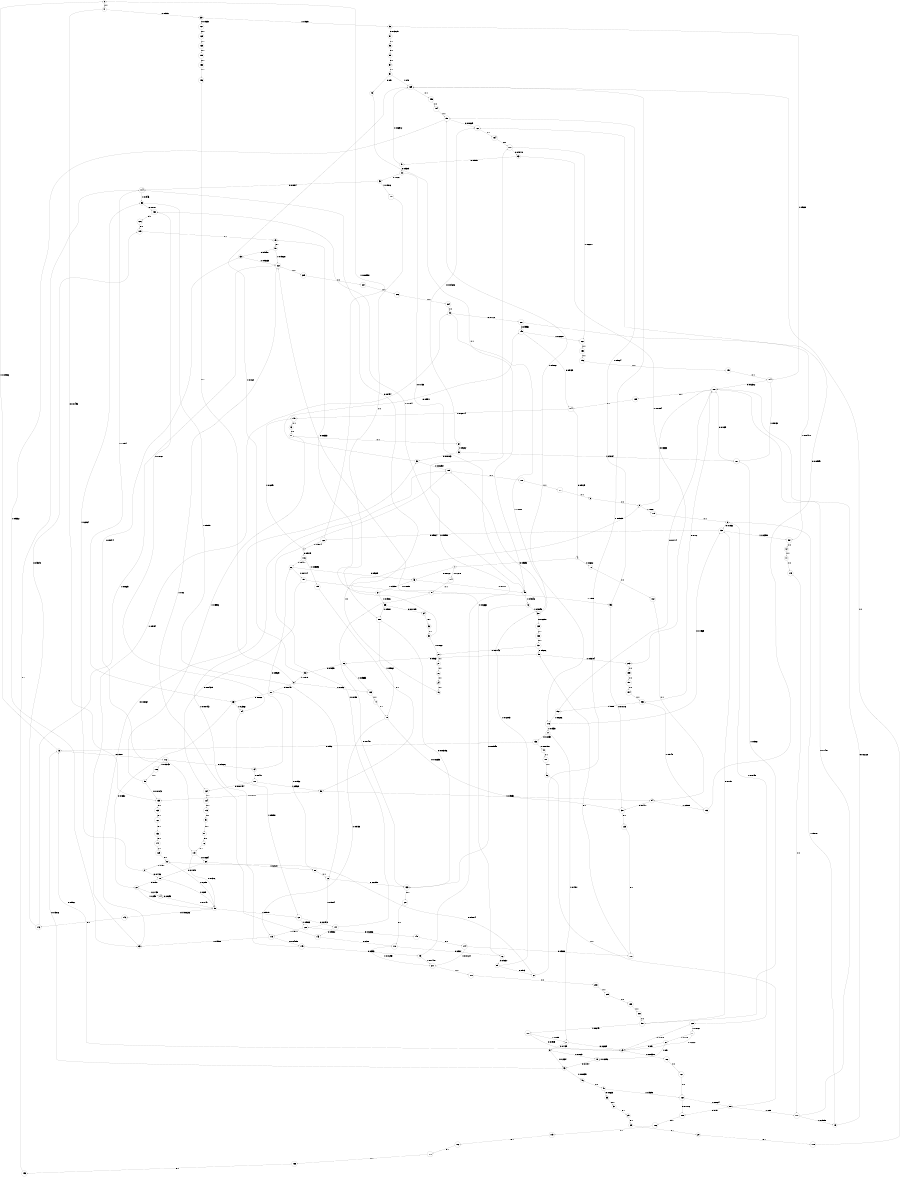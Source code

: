 digraph "ch3_random_source_L14" {
size = "6,8.5";
ratio = "fill";
node [shape = circle];
node [fontsize = 24];
edge [fontsize = 24];
0 -> 41 [label = "1: 1        "];
1 -> 116 [label = "0: 0.9715   "];
1 -> 140 [label = "1: 0.0285   "];
2 -> 10 [label = "0: 0.7736   "];
2 -> 58 [label = "1: 0.2264   "];
3 -> 5 [label = "1: 1        "];
4 -> 7 [label = "0: 0.9398   "];
4 -> 78 [label = "1: 0.0602   "];
5 -> 187 [label = "0: 0.3333   "];
5 -> 179 [label = "1: 0.6667   "];
6 -> 130 [label = "0: 0.1852   "];
6 -> 128 [label = "1: 0.8148   "];
7 -> 43 [label = "0: 0.8722   "];
7 -> 104 [label = "1: 0.1278   "];
8 -> 87 [label = "0: 0.8148   "];
8 -> 103 [label = "1: 0.1852   "];
9 -> 53 [label = "0: 0.2327   "];
9 -> 18 [label = "1: 0.7673   "];
10 -> 22 [label = "0: 0.791    "];
10 -> 79 [label = "1: 0.209    "];
11 -> 175 [label = "1: 1        "];
12 -> 11 [label = "1: 1        "];
13 -> 112 [label = "0: 0.9801   "];
13 -> 0 [label = "1: 0.01986  "];
14 -> 14 [label = "0: 0.8253   "];
14 -> 79 [label = "1: 0.1747   "];
15 -> 201 [label = "0: 0.1112   "];
15 -> 176 [label = "1: 0.8888   "];
16 -> 5 [label = "1: 1        "];
17 -> 136 [label = "0: 0.2099   "];
17 -> 21 [label = "1: 0.7901   "];
18 -> 53 [label = "0: 0.1704   "];
18 -> 18 [label = "1: 0.8296   "];
19 -> 93 [label = "0: 0.8267   "];
19 -> 45 [label = "1: 0.1733   "];
20 -> 118 [label = "0: 1        "];
21 -> 23 [label = "0: 0.2265   "];
21 -> 9 [label = "1: 0.7735   "];
22 -> 14 [label = "0: 0.765    "];
22 -> 79 [label = "1: 0.235    "];
23 -> 13 [label = "0: 0.9967   "];
23 -> 182 [label = "1: 0.003317  "];
24 -> 16 [label = "1: 1        "];
25 -> 20 [label = "0: 1        "];
26 -> 24 [label = "1: 1        "];
27 -> 26 [label = "1: 1        "];
28 -> 27 [label = "1: 1        "];
29 -> 25 [label = "0: 1        "];
30 -> 89 [label = "0: 0.8333   "];
30 -> 28 [label = "1: 0.1667   "];
31 -> 29 [label = "0: 1        "];
32 -> 30 [label = "0: 1        "];
33 -> 31 [label = "0: 1        "];
34 -> 32 [label = "0: 1        "];
35 -> 34 [label = "0: 0.01189  "];
35 -> 100 [label = "1: 0.9881   "];
36 -> 57 [label = "0: 0.03125  "];
36 -> 184 [label = "1: 0.9688   "];
37 -> 114 [label = "0: 0.8494   "];
37 -> 35 [label = "1: 0.1506   "];
38 -> 139 [label = "0: 0.02977  "];
38 -> 151 [label = "1: 0.9702   "];
39 -> 167 [label = "0: 0.0303   "];
39 -> 36 [label = "1: 0.9697   "];
40 -> 33 [label = "0: 0.0625   "];
40 -> 160 [label = "1: 0.9375   "];
41 -> 135 [label = "0: 0.01493  "];
41 -> 39 [label = "1: 0.9851   "];
42 -> 133 [label = "0: 0.01549  "];
42 -> 38 [label = "1: 0.9845   "];
43 -> 37 [label = "0: 0.8889   "];
43 -> 45 [label = "1: 0.1111   "];
44 -> 101 [label = "1: 1        "];
45 -> 132 [label = "0: 0.0154   "];
45 -> 42 [label = "1: 0.9846   "];
46 -> 40 [label = "1: 1        "];
47 -> 19 [label = "0: 0.9309   "];
47 -> 169 [label = "1: 0.06912  "];
48 -> 45 [label = "1: 1        "];
49 -> 111 [label = "0: 0.9858   "];
49 -> 211 [label = "1: 0.01418  "];
50 -> 8 [label = "0: 0.8979   "];
50 -> 169 [label = "1: 0.1021   "];
51 -> 48 [label = "0: 0.5      "];
51 -> 169 [label = "1: 0.5      "];
52 -> 145 [label = "0: 0.9971   "];
52 -> 189 [label = "1: 0.002907  "];
53 -> 13 [label = "0: 0.9916   "];
53 -> 46 [label = "1: 0.008351  "];
54 -> 51 [label = "0: 1        "];
55 -> 54 [label = "0: 1        "];
56 -> 55 [label = "0: 1        "];
57 -> 56 [label = "0: 1        "];
58 -> 132 [label = "0: 0.0101   "];
58 -> 72 [label = "1: 0.9899   "];
59 -> 83 [label = "0: 0.9487   "];
59 -> 212 [label = "1: 0.05128  "];
60 -> 10 [label = "0: 0.7879   "];
60 -> 80 [label = "1: 0.2121   "];
61 -> 168 [label = "0: 0.07326  "];
61 -> 92 [label = "1: 0.9267   "];
62 -> 85 [label = "0: 0.9737   "];
62 -> 212 [label = "1: 0.02632  "];
63 -> 47 [label = "0: 0.9891   "];
63 -> 203 [label = "1: 0.01094  "];
64 -> 66 [label = "0: 0.9529   "];
64 -> 171 [label = "1: 0.0471   "];
65 -> 52 [label = "0: 0.08064  "];
65 -> 15 [label = "1: 0.9194   "];
66 -> 43 [label = "0: 0.9289   "];
66 -> 150 [label = "1: 0.07114  "];
67 -> 2 [label = "0: 0.791    "];
67 -> 79 [label = "1: 0.209    "];
68 -> 23 [label = "0: 0.5      "];
68 -> 18 [label = "1: 0.5      "];
69 -> 22 [label = "0: 0.7632   "];
69 -> 84 [label = "1: 0.2368   "];
70 -> 131 [label = "0: 0.02653  "];
70 -> 115 [label = "1: 0.9735   "];
71 -> 61 [label = "1: 1        "];
72 -> 133 [label = "0: 0.01958  "];
72 -> 120 [label = "1: 0.9804   "];
73 -> 71 [label = "1: 1        "];
74 -> 70 [label = "1: 1        "];
75 -> 187 [label = "0: 0.02128  "];
75 -> 6 [label = "1: 0.9787   "];
76 -> 119 [label = "0: 1        "];
77 -> 23 [label = "0: 0.2222   "];
77 -> 68 [label = "1: 0.7778   "];
78 -> 102 [label = "1: 1        "];
79 -> 146 [label = "0: 0.008126  "];
79 -> 121 [label = "1: 0.9919   "];
80 -> 72 [label = "1: 1        "];
81 -> 76 [label = "0: 1        "];
82 -> 67 [label = "0: 0.9014   "];
82 -> 169 [label = "1: 0.09859  "];
83 -> 119 [label = "0: 0.9474   "];
83 -> 212 [label = "1: 0.05263  "];
84 -> 132 [label = "0: 0.0102   "];
84 -> 121 [label = "1: 0.9898   "];
85 -> 82 [label = "0: 0.973    "];
85 -> 189 [label = "1: 0.02703  "];
86 -> 50 [label = "0: 0.9035   "];
86 -> 103 [label = "1: 0.09653  "];
87 -> 69 [label = "0: 0.8068   "];
87 -> 80 [label = "1: 0.1932   "];
88 -> 188 [label = "0: 0.15     "];
88 -> 117 [label = "1: 0.85     "];
89 -> 59 [label = "0: 1        "];
90 -> 86 [label = "0: 0.963    "];
90 -> 203 [label = "1: 0.03704  "];
91 -> 81 [label = "0: 1        "];
92 -> 52 [label = "0: 0.08163  "];
92 -> 181 [label = "1: 0.9184   "];
93 -> 114 [label = "0: 0.8084   "];
93 -> 107 [label = "1: 0.1916   "];
94 -> 131 [label = "0: 0.0411   "];
94 -> 183 [label = "1: 0.9589   "];
95 -> 131 [label = "0: 0.0176   "];
95 -> 151 [label = "1: 0.9824   "];
96 -> 88 [label = "1: 1        "];
97 -> 133 [label = "0: 0.01497  "];
97 -> 95 [label = "1: 0.985    "];
98 -> 135 [label = "0: 0.0117   "];
98 -> 94 [label = "1: 0.9883   "];
99 -> 135 [label = "0: 0.01042  "];
99 -> 71 [label = "1: 0.9896   "];
100 -> 133 [label = "0: 0.003756  "];
100 -> 70 [label = "1: 0.9962   "];
101 -> 96 [label = "1: 1        "];
102 -> 94 [label = "1: 1        "];
103 -> 74 [label = "1: 1        "];
104 -> 97 [label = "1: 1        "];
105 -> 98 [label = "1: 1        "];
106 -> 99 [label = "1: 1        "];
107 -> 100 [label = "1: 1        "];
108 -> 90 [label = "0: 1        "];
109 -> 89 [label = "0: 1        "];
110 -> 62 [label = "0: 0.987    "];
110 -> 211 [label = "1: 0.01299  "];
111 -> 63 [label = "0: 0.9778   "];
111 -> 202 [label = "1: 0.02217  "];
112 -> 64 [label = "0: 0.9686   "];
112 -> 106 [label = "1: 0.03142  "];
113 -> 91 [label = "0: 1        "];
114 -> 69 [label = "0: 0.8054   "];
114 -> 58 [label = "1: 0.1946   "];
115 -> 149 [label = "0: 0.04015  "];
115 -> 65 [label = "1: 0.9598   "];
116 -> 66 [label = "0: 0.9411   "];
116 -> 105 [label = "1: 0.05893  "];
117 -> 187 [label = "0: 0.1481   "];
117 -> 75 [label = "1: 0.8519   "];
118 -> 169 [label = "1: 1        "];
119 -> 60 [label = "0: 0.8684   "];
119 -> 79 [label = "1: 0.1316   "];
120 -> 148 [label = "0: 0.02886  "];
120 -> 115 [label = "1: 0.9711   "];
121 -> 147 [label = "0: 0.01972  "];
121 -> 120 [label = "1: 0.9803   "];
122 -> 1 [label = "0: 0.9914   "];
122 -> 0 [label = "1: 0.008591  "];
123 -> 162 [label = "0: 1        "];
124 -> 113 [label = "0: 1        "];
125 -> 108 [label = "0: 1        "];
126 -> 109 [label = "0: 1        "];
127 -> 110 [label = "0: 1        "];
128 -> 23 [label = "0: 0.1818   "];
128 -> 77 [label = "1: 0.8182   "];
129 -> 67 [label = "0: 1        "];
130 -> 122 [label = "0: 0.9864   "];
130 -> 157 [label = "1: 0.01358  "];
131 -> 125 [label = "0: 1        "];
132 -> 126 [label = "0: 1        "];
133 -> 127 [label = "0: 1        "];
134 -> 124 [label = "0: 1        "];
135 -> 123 [label = "0: 1        "];
136 -> 13 [label = "0: 0.992    "];
136 -> 44 [label = "1: 0.007987  "];
137 -> 90 [label = "0: 0.9286   "];
137 -> 28 [label = "1: 0.07143  "];
138 -> 137 [label = "0: 1        "];
139 -> 138 [label = "0: 1        "];
140 -> 73 [label = "1: 1        "];
141 -> 129 [label = "0: 1        "];
142 -> 109 [label = "0: 0.9375   "];
142 -> 212 [label = "1: 0.0625   "];
143 -> 110 [label = "0: 0.98     "];
143 -> 212 [label = "1: 0.02     "];
144 -> 108 [label = "0: 0.9888   "];
144 -> 211 [label = "1: 0.01124  "];
145 -> 174 [label = "0: 0.9739   "];
145 -> 202 [label = "1: 0.02611  "];
146 -> 142 [label = "0: 1        "];
147 -> 143 [label = "0: 0.9802   "];
147 -> 189 [label = "1: 0.0198   "];
148 -> 144 [label = "0: 1        "];
149 -> 49 [label = "0: 0.993    "];
149 -> 189 [label = "1: 0.007042  "];
150 -> 134 [label = "0: 0.004219  "];
150 -> 97 [label = "1: 0.9958   "];
151 -> 168 [label = "0: 0.06679  "];
151 -> 65 [label = "1: 0.9332   "];
152 -> 141 [label = "0: 1        "];
153 -> 114 [label = "0: 1        "];
154 -> 151 [label = "1: 1        "];
155 -> 154 [label = "1: 1        "];
156 -> 8 [label = "0: 1        "];
157 -> 12 [label = "1: 1        "];
158 -> 156 [label = "0: 1        "];
159 -> 158 [label = "0: 1        "];
160 -> 188 [label = "0: 0.1176   "];
160 -> 88 [label = "1: 0.8824   "];
161 -> 160 [label = "1: 1        "];
162 -> 152 [label = "0: 1        "];
163 -> 159 [label = "0: 1        "];
164 -> 111 [label = "0: 1        "];
165 -> 163 [label = "0: 1        "];
166 -> 153 [label = "0: 1        "];
167 -> 165 [label = "0: 1        "];
168 -> 164 [label = "0: 1        "];
169 -> 155 [label = "1: 1        "];
170 -> 166 [label = "0: 1        "];
171 -> 134 [label = "0: 0.007194  "];
171 -> 98 [label = "1: 0.9928   "];
172 -> 170 [label = "0: 1        "];
173 -> 172 [label = "0: 1        "];
174 -> 4 [label = "0: 0.9729   "];
174 -> 140 [label = "1: 0.02714  "];
175 -> 117 [label = "1: 1        "];
176 -> 130 [label = "0: 0.1565   "];
176 -> 17 [label = "1: 0.8435   "];
177 -> 3 [label = "1: 1        "];
178 -> 177 [label = "1: 1        "];
179 -> 6 [label = "1: 1        "];
180 -> 23 [label = "0: 0.1905   "];
180 -> 21 [label = "1: 0.8095   "];
181 -> 187 [label = "0: 0.1039   "];
181 -> 191 [label = "1: 0.8961   "];
182 -> 161 [label = "1: 1        "];
183 -> 168 [label = "0: 0.08545  "];
183 -> 193 [label = "1: 0.9145   "];
184 -> 187 [label = "0: 0.02312  "];
184 -> 181 [label = "1: 0.9769   "];
185 -> 174 [label = "0: 1        "];
186 -> 173 [label = "0: 1        "];
187 -> 185 [label = "0: 1        "];
188 -> 186 [label = "0: 1        "];
189 -> 178 [label = "1: 1        "];
190 -> 184 [label = "1: 1        "];
191 -> 130 [label = "0: 0.1751   "];
191 -> 180 [label = "1: 0.8249   "];
192 -> 187 [label = "0: 0.1714   "];
192 -> 176 [label = "1: 0.8286   "];
193 -> 187 [label = "0: 0.112    "];
193 -> 192 [label = "1: 0.888    "];
194 -> 193 [label = "1: 1        "];
195 -> 200 [label = "1: 1        "];
196 -> 190 [label = "1: 1        "];
197 -> 194 [label = "1: 1        "];
198 -> 196 [label = "1: 1        "];
199 -> 197 [label = "1: 1        "];
200 -> 191 [label = "1: 1        "];
201 -> 145 [label = "0: 0.9953   "];
201 -> 157 [label = "1: 0.004717  "];
202 -> 198 [label = "1: 1        "];
203 -> 199 [label = "1: 1        "];
204 -> 15 [label = "1: 1        "];
205 -> 195 [label = "1: 1        "];
206 -> 204 [label = "1: 1        "];
207 -> 206 [label = "1: 1        "];
208 -> 205 [label = "1: 1        "];
209 -> 207 [label = "1: 1        "];
210 -> 208 [label = "1: 1        "];
211 -> 210 [label = "1: 1        "];
212 -> 209 [label = "1: 1        "];
}
